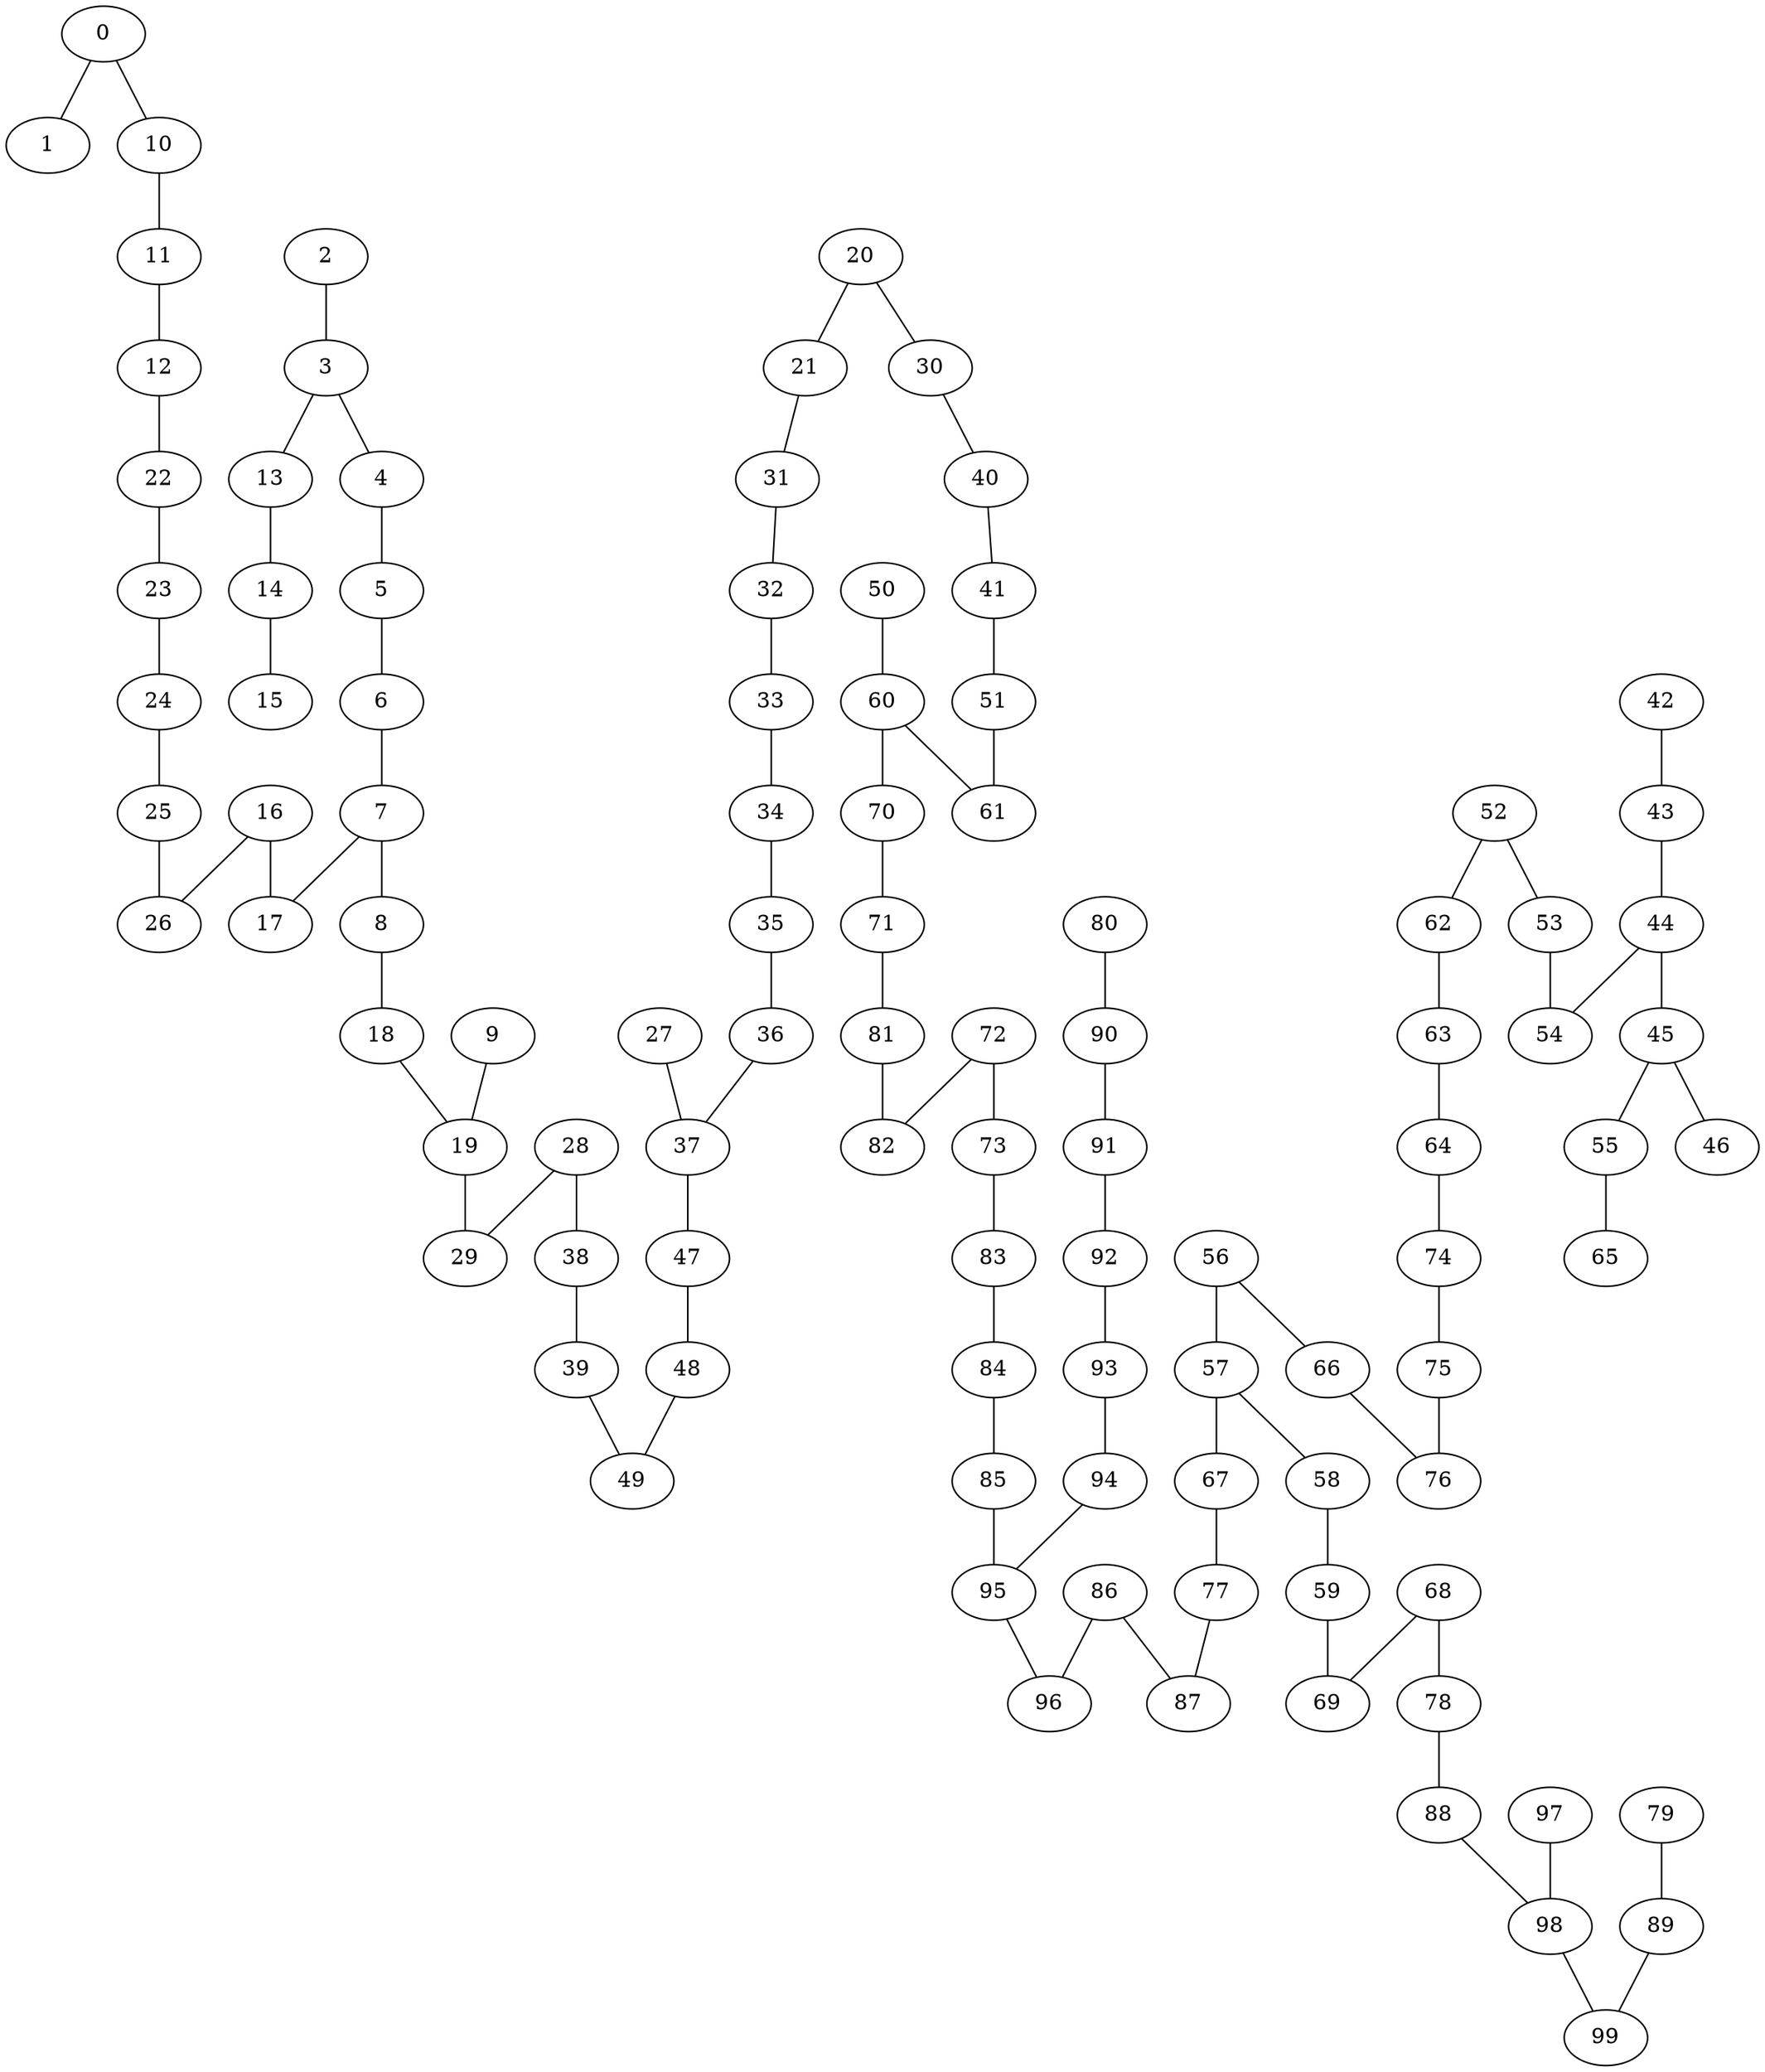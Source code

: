 strict graph G {
1;
0;
10;
11;
12;
22;
23;
24;
25;
26;
16;
17;
7;
8;
18;
19;
9;
29;
28;
38;
39;
49;
48;
47;
37;
27;
36;
35;
34;
33;
32;
31;
21;
20;
30;
40;
41;
51;
61;
60;
50;
70;
71;
81;
82;
72;
73;
83;
84;
85;
95;
94;
93;
92;
91;
90;
80;
96;
86;
87;
77;
67;
57;
56;
66;
76;
75;
74;
64;
63;
62;
52;
53;
54;
44;
45;
46;
55;
65;
43;
42;
58;
59;
69;
68;
78;
88;
98;
99;
89;
79;
97;
6;
5;
4;
3;
2;
13;
14;
15;
9 -- 19;
2 -- 3;
0 -- 1;
60 -- 70;
33 -- 34;
44 -- 45;
7 -- 8;
56 -- 66;
66 -- 76;
98 -- 99;
95 -- 96;
45 -- 55;
25 -- 26;
37 -- 47;
20 -- 30;
24 -- 25;
53 -- 54;
8 -- 18;
34 -- 35;
51 -- 61;
93 -- 94;
18 -- 19;
52 -- 53;
91 -- 92;
14 -- 15;
36 -- 37;
92 -- 93;
21 -- 31;
75 -- 76;
58 -- 59;
44 -- 54;
10 -- 11;
0 -- 10;
88 -- 98;
57 -- 67;
89 -- 99;
39 -- 49;
60 -- 61;
62 -- 63;
55 -- 65;
23 -- 24;
6 -- 7;
3 -- 13;
74 -- 75;
45 -- 46;
85 -- 95;
19 -- 29;
38 -- 39;
81 -- 82;
78 -- 88;
41 -- 51;
16 -- 26;
71 -- 81;
42 -- 43;
22 -- 23;
64 -- 74;
13 -- 14;
52 -- 62;
4 -- 5;
84 -- 85;
67 -- 77;
59 -- 69;
68 -- 69;
63 -- 64;
27 -- 37;
48 -- 49;
35 -- 36;
20 -- 21;
83 -- 84;
47 -- 48;
86 -- 87;
94 -- 95;
5 -- 6;
56 -- 57;
28 -- 29;
28 -- 38;
97 -- 98;
32 -- 33;
80 -- 90;
77 -- 87;
40 -- 41;
50 -- 60;
72 -- 73;
68 -- 78;
31 -- 32;
16 -- 17;
12 -- 22;
79 -- 89;
11 -- 12;
70 -- 71;
30 -- 40;
72 -- 82;
57 -- 58;
73 -- 83;
3 -- 4;
7 -- 17;
43 -- 44;
86 -- 96;
90 -- 91;
}
